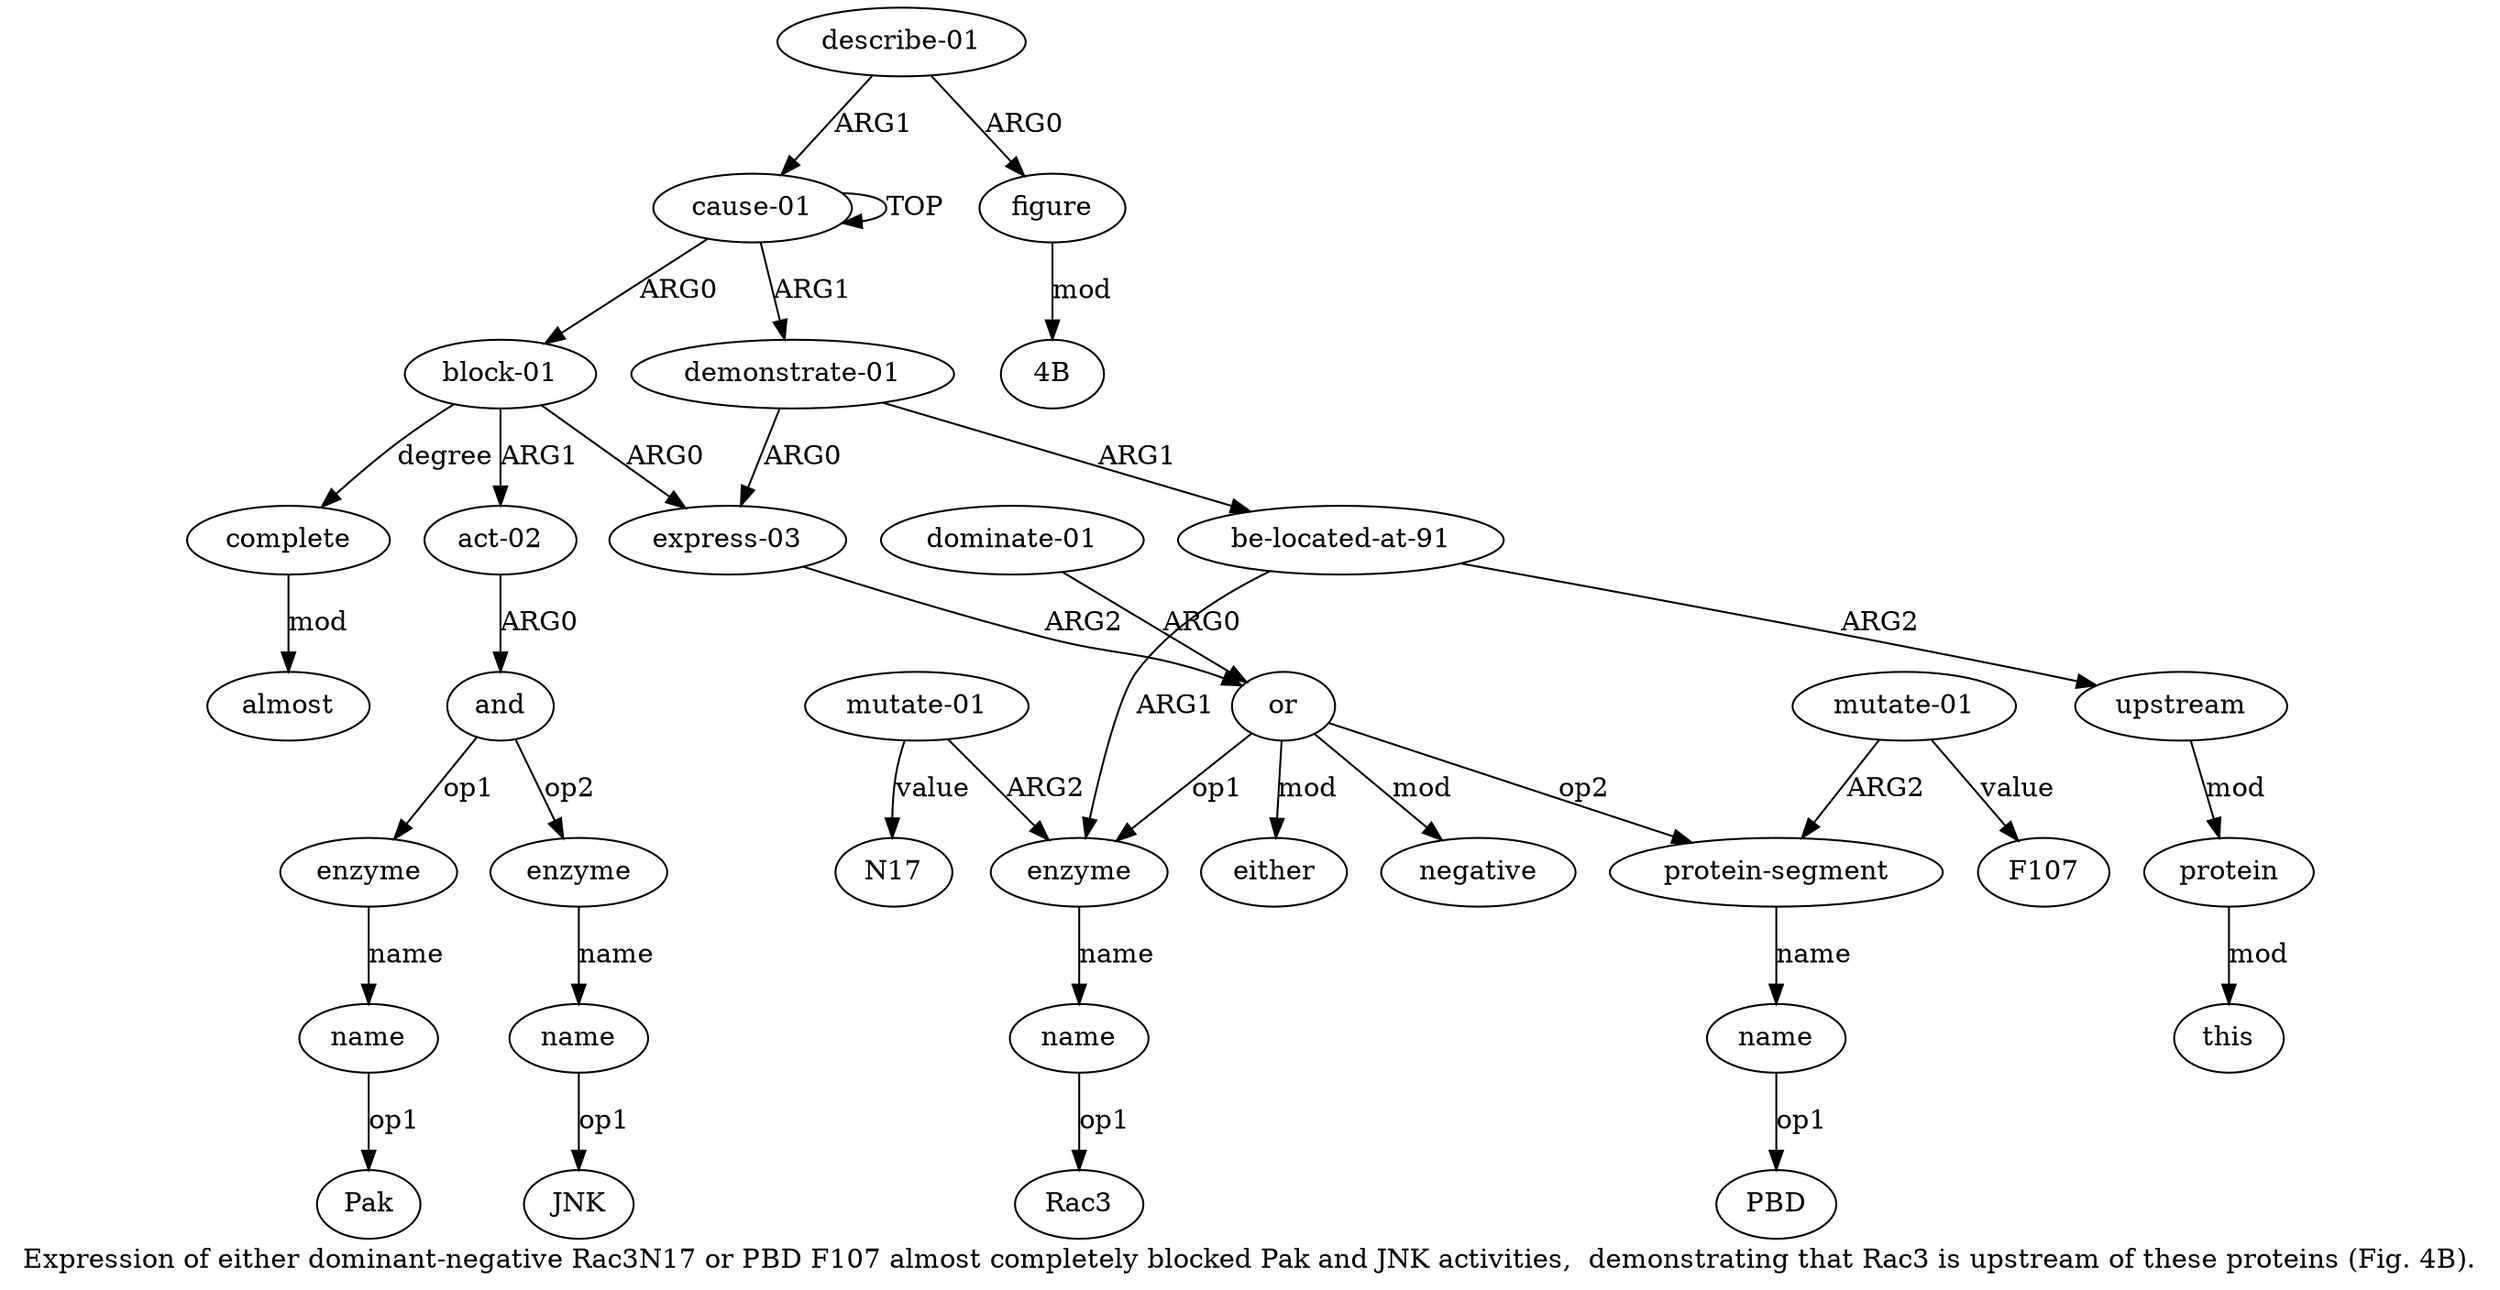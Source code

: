 digraph  {
	graph [label="Expression of either dominant-negative Rac3N17 or PBD F107 almost completely blocked Pak and JNK activities,  demonstrating that \
Rac3 is upstream of these proteins (Fig. 4B)."];
	node [label="\N"];
	a20	 [color=black,
		gold_ind=20,
		gold_label=almost,
		label=almost,
		test_ind=20,
		test_label=almost];
	a21	 [color=black,
		gold_ind=21,
		gold_label="demonstrate-01",
		label="demonstrate-01",
		test_ind=21,
		test_label="demonstrate-01"];
	a22	 [color=black,
		gold_ind=22,
		gold_label="be-located-at-91",
		label="be-located-at-91",
		test_ind=22,
		test_label="be-located-at-91"];
	a21 -> a22 [key=0,
	color=black,
	gold_label=ARG1,
	label=ARG1,
	test_label=ARG1];
a2 [color=black,
	gold_ind=2,
	gold_label="express-03",
	label="express-03",
	test_ind=2,
	test_label="express-03"];
a21 -> a2 [key=0,
color=black,
gold_label=ARG0,
label=ARG0,
test_label=ARG0];
a23 [color=black,
gold_ind=23,
gold_label=upstream,
label=upstream,
test_ind=23,
test_label=upstream];
a22 -> a23 [key=0,
color=black,
gold_label=ARG2,
label=ARG2,
test_label=ARG2];
a4 [color=black,
gold_ind=4,
gold_label=enzyme,
label=enzyme,
test_ind=4,
test_label=enzyme];
a22 -> a4 [key=0,
color=black,
gold_label=ARG1,
label=ARG1,
test_label=ARG1];
a24 [color=black,
gold_ind=24,
gold_label=protein,
label=protein,
test_ind=24,
test_label=protein];
a23 -> a24 [key=0,
color=black,
gold_label=mod,
label=mod,
test_label=mod];
a25 [color=black,
gold_ind=25,
gold_label=this,
label=this,
test_ind=25,
test_label=this];
a24 -> a25 [key=0,
color=black,
gold_label=mod,
label=mod,
test_label=mod];
a26 [color=black,
gold_ind=26,
gold_label="describe-01",
label="describe-01",
test_ind=26,
test_label="describe-01"];
a27 [color=black,
gold_ind=27,
gold_label=figure,
label=figure,
test_ind=27,
test_label=figure];
a26 -> a27 [key=0,
color=black,
gold_label=ARG0,
label=ARG0,
test_label=ARG0];
a0 [color=black,
gold_ind=0,
gold_label="cause-01",
label="cause-01",
test_ind=0,
test_label="cause-01"];
a26 -> a0 [key=0,
color=black,
gold_label=ARG1,
label=ARG1,
test_label=ARG1];
"a27 4B" [color=black,
gold_ind=-1,
gold_label="4B",
label="4B",
test_ind=-1,
test_label="4B"];
a27 -> "a27 4B" [key=0,
color=black,
gold_label=mod,
label=mod,
test_label=mod];
"a18 JNK" [color=black,
gold_ind=-1,
gold_label=JNK,
label=JNK,
test_ind=-1,
test_label=JNK];
"a6 N17" [color=black,
gold_ind=-1,
gold_label=N17,
label=N17,
test_ind=-1,
test_label=N17];
"a16 Pak" [color=black,
gold_ind=-1,
gold_label=Pak,
label=Pak,
test_ind=-1,
test_label=Pak];
a15 [color=black,
gold_ind=15,
gold_label=enzyme,
label=enzyme,
test_ind=15,
test_label=enzyme];
a16 [color=black,
gold_ind=16,
gold_label=name,
label=name,
test_ind=16,
test_label=name];
a15 -> a16 [key=0,
color=black,
gold_label=name,
label=name,
test_label=name];
a14 [color=black,
gold_ind=14,
gold_label=and,
label=and,
test_ind=14,
test_label=and];
a14 -> a15 [key=0,
color=black,
gold_label=op1,
label=op1,
test_label=op1];
a17 [color=black,
gold_ind=17,
gold_label=enzyme,
label=enzyme,
test_ind=17,
test_label=enzyme];
a14 -> a17 [key=0,
color=black,
gold_label=op2,
label=op2,
test_label=op2];
a18 [color=black,
gold_ind=18,
gold_label=name,
label=name,
test_ind=18,
test_label=name];
a17 -> a18 [key=0,
color=black,
gold_label=name,
label=name,
test_label=name];
a16 -> "a16 Pak" [key=0,
color=black,
gold_label=op1,
label=op1,
test_label=op1];
a11 [color=black,
gold_ind=11,
gold_label=negative,
label=negative,
test_ind=11,
test_label=negative];
a10 [color=black,
gold_ind=10,
gold_label=either,
label=either,
test_ind=10,
test_label=either];
a13 [color=black,
gold_ind=13,
gold_label="act-02",
label="act-02",
test_ind=13,
test_label="act-02"];
a13 -> a14 [key=0,
color=black,
gold_label=ARG0,
label=ARG0,
test_label=ARG0];
a12 [color=black,
gold_ind=12,
gold_label="dominate-01",
label="dominate-01",
test_ind=12,
test_label="dominate-01"];
a3 [color=black,
gold_ind=3,
gold_label=or,
label=or,
test_ind=3,
test_label=or];
a12 -> a3 [key=0,
color=black,
gold_label=ARG0,
label=ARG0,
test_label=ARG0];
"a5 Rac3" [color=black,
gold_ind=-1,
gold_label=Rac3,
label=Rac3,
test_ind=-1,
test_label=Rac3];
a19 [color=black,
gold_ind=19,
gold_label=complete,
label=complete,
test_ind=19,
test_label=complete];
a19 -> a20 [key=0,
color=black,
gold_label=mod,
label=mod,
test_label=mod];
a18 -> "a18 JNK" [key=0,
color=black,
gold_label=op1,
label=op1,
test_label=op1];
a1 [color=black,
gold_ind=1,
gold_label="block-01",
label="block-01",
test_ind=1,
test_label="block-01"];
a1 -> a13 [key=0,
color=black,
gold_label=ARG1,
label=ARG1,
test_label=ARG1];
a1 -> a19 [key=0,
color=black,
gold_label=degree,
label=degree,
test_label=degree];
a1 -> a2 [key=0,
color=black,
gold_label=ARG0,
label=ARG0,
test_label=ARG0];
a0 -> a21 [key=0,
color=black,
gold_label=ARG1,
label=ARG1,
test_label=ARG1];
a0 -> a1 [key=0,
color=black,
gold_label=ARG0,
label=ARG0,
test_label=ARG0];
a0 -> a0 [key=0,
color=black,
gold_label=TOP,
label=TOP,
test_label=TOP];
a3 -> a11 [key=0,
color=black,
gold_label=mod,
label=mod,
test_label=mod];
a3 -> a10 [key=0,
color=black,
gold_label=mod,
label=mod,
test_label=mod];
a3 -> a4 [key=0,
color=black,
gold_label=op1,
label=op1,
test_label=op1];
a7 [color=black,
gold_ind=7,
gold_label="protein-segment",
label="protein-segment",
test_ind=7,
test_label="protein-segment"];
a3 -> a7 [key=0,
color=black,
gold_label=op2,
label=op2,
test_label=op2];
a2 -> a3 [key=0,
color=black,
gold_label=ARG2,
label=ARG2,
test_label=ARG2];
a5 [color=black,
gold_ind=5,
gold_label=name,
label=name,
test_ind=5,
test_label=name];
a5 -> "a5 Rac3" [key=0,
color=black,
gold_label=op1,
label=op1,
test_label=op1];
a4 -> a5 [key=0,
color=black,
gold_label=name,
label=name,
test_label=name];
a8 [color=black,
gold_ind=8,
gold_label=name,
label=name,
test_ind=8,
test_label=name];
a7 -> a8 [key=0,
color=black,
gold_label=name,
label=name,
test_label=name];
a6 [color=black,
gold_ind=6,
gold_label="mutate-01",
label="mutate-01",
test_ind=6,
test_label="mutate-01"];
a6 -> "a6 N17" [key=0,
color=black,
gold_label=value,
label=value,
test_label=value];
a6 -> a4 [key=0,
color=black,
gold_label=ARG2,
label=ARG2,
test_label=ARG2];
a9 [color=black,
gold_ind=9,
gold_label="mutate-01",
label="mutate-01",
test_ind=9,
test_label="mutate-01"];
a9 -> a7 [key=0,
color=black,
gold_label=ARG2,
label=ARG2,
test_label=ARG2];
"a9 F107" [color=black,
gold_ind=-1,
gold_label=F107,
label=F107,
test_ind=-1,
test_label=F107];
a9 -> "a9 F107" [key=0,
color=black,
gold_label=value,
label=value,
test_label=value];
"a8 PBD" [color=black,
gold_ind=-1,
gold_label=PBD,
label=PBD,
test_ind=-1,
test_label=PBD];
a8 -> "a8 PBD" [key=0,
color=black,
gold_label=op1,
label=op1,
test_label=op1];
}

